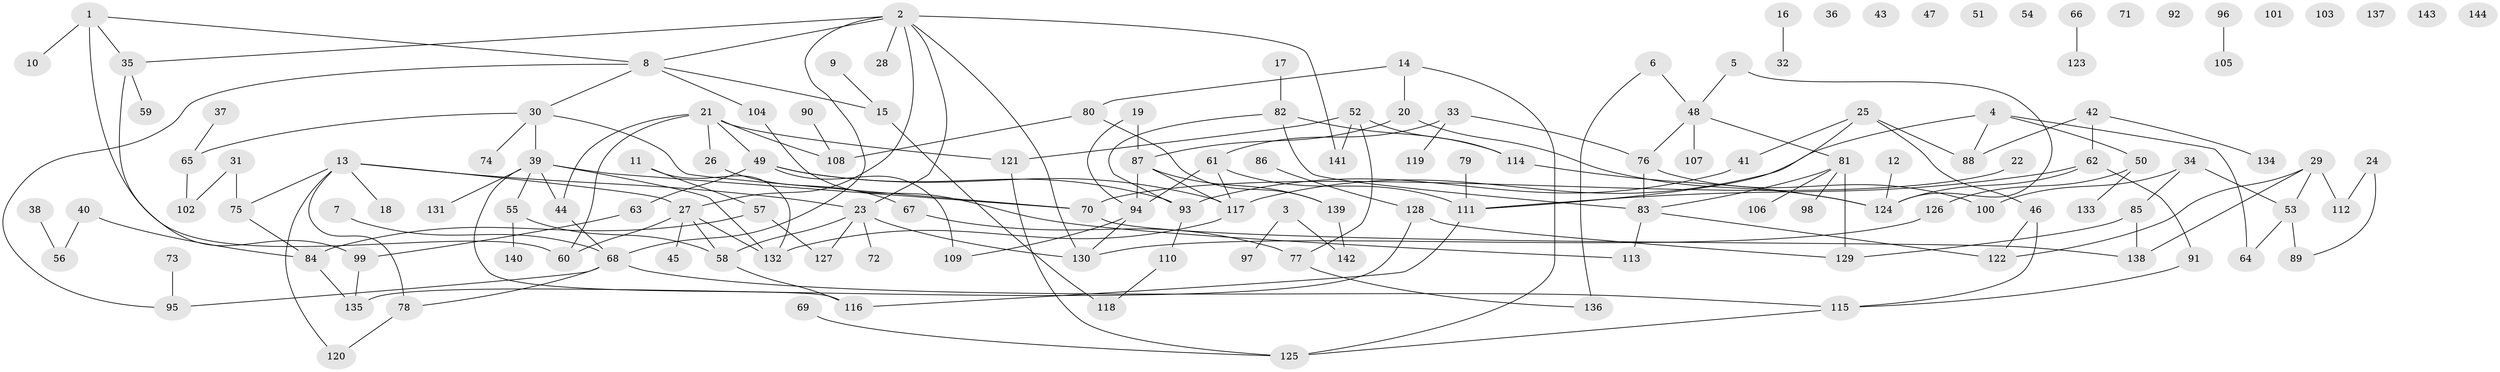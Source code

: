 // coarse degree distribution, {1: 0.2631578947368421, 0: 0.2631578947368421, 7: 0.07017543859649122, 6: 0.03508771929824561, 3: 0.05263157894736842, 2: 0.15789473684210525, 8: 0.017543859649122806, 5: 0.07017543859649122, 4: 0.05263157894736842, 12: 0.017543859649122806}
// Generated by graph-tools (version 1.1) at 2025/42/03/04/25 21:42:36]
// undirected, 144 vertices, 182 edges
graph export_dot {
graph [start="1"]
  node [color=gray90,style=filled];
  1;
  2;
  3;
  4;
  5;
  6;
  7;
  8;
  9;
  10;
  11;
  12;
  13;
  14;
  15;
  16;
  17;
  18;
  19;
  20;
  21;
  22;
  23;
  24;
  25;
  26;
  27;
  28;
  29;
  30;
  31;
  32;
  33;
  34;
  35;
  36;
  37;
  38;
  39;
  40;
  41;
  42;
  43;
  44;
  45;
  46;
  47;
  48;
  49;
  50;
  51;
  52;
  53;
  54;
  55;
  56;
  57;
  58;
  59;
  60;
  61;
  62;
  63;
  64;
  65;
  66;
  67;
  68;
  69;
  70;
  71;
  72;
  73;
  74;
  75;
  76;
  77;
  78;
  79;
  80;
  81;
  82;
  83;
  84;
  85;
  86;
  87;
  88;
  89;
  90;
  91;
  92;
  93;
  94;
  95;
  96;
  97;
  98;
  99;
  100;
  101;
  102;
  103;
  104;
  105;
  106;
  107;
  108;
  109;
  110;
  111;
  112;
  113;
  114;
  115;
  116;
  117;
  118;
  119;
  120;
  121;
  122;
  123;
  124;
  125;
  126;
  127;
  128;
  129;
  130;
  131;
  132;
  133;
  134;
  135;
  136;
  137;
  138;
  139;
  140;
  141;
  142;
  143;
  144;
  1 -- 8;
  1 -- 10;
  1 -- 35;
  1 -- 60;
  2 -- 8;
  2 -- 23;
  2 -- 27;
  2 -- 28;
  2 -- 35;
  2 -- 68;
  2 -- 130;
  2 -- 141;
  3 -- 97;
  3 -- 142;
  4 -- 50;
  4 -- 64;
  4 -- 88;
  4 -- 117;
  5 -- 48;
  5 -- 124;
  6 -- 48;
  6 -- 136;
  7 -- 68;
  8 -- 15;
  8 -- 30;
  8 -- 95;
  8 -- 104;
  9 -- 15;
  11 -- 57;
  11 -- 132;
  12 -- 124;
  13 -- 18;
  13 -- 23;
  13 -- 27;
  13 -- 75;
  13 -- 78;
  13 -- 120;
  14 -- 20;
  14 -- 80;
  14 -- 125;
  15 -- 118;
  16 -- 32;
  17 -- 82;
  19 -- 87;
  19 -- 94;
  20 -- 87;
  20 -- 124;
  21 -- 26;
  21 -- 44;
  21 -- 49;
  21 -- 60;
  21 -- 108;
  21 -- 121;
  22 -- 70;
  23 -- 58;
  23 -- 72;
  23 -- 127;
  23 -- 130;
  24 -- 89;
  24 -- 112;
  25 -- 41;
  25 -- 46;
  25 -- 88;
  25 -- 111;
  26 -- 67;
  27 -- 45;
  27 -- 58;
  27 -- 60;
  27 -- 132;
  29 -- 53;
  29 -- 112;
  29 -- 122;
  29 -- 138;
  30 -- 39;
  30 -- 65;
  30 -- 70;
  30 -- 74;
  31 -- 75;
  31 -- 102;
  33 -- 61;
  33 -- 76;
  33 -- 119;
  34 -- 53;
  34 -- 85;
  34 -- 100;
  35 -- 59;
  35 -- 99;
  37 -- 65;
  38 -- 56;
  39 -- 44;
  39 -- 55;
  39 -- 70;
  39 -- 116;
  39 -- 131;
  39 -- 132;
  40 -- 56;
  40 -- 84;
  41 -- 93;
  42 -- 62;
  42 -- 88;
  42 -- 134;
  44 -- 68;
  46 -- 115;
  46 -- 122;
  48 -- 76;
  48 -- 81;
  48 -- 107;
  49 -- 63;
  49 -- 93;
  49 -- 109;
  49 -- 117;
  50 -- 126;
  50 -- 133;
  52 -- 77;
  52 -- 114;
  52 -- 121;
  52 -- 141;
  53 -- 64;
  53 -- 89;
  55 -- 58;
  55 -- 140;
  57 -- 84;
  57 -- 127;
  58 -- 116;
  61 -- 94;
  61 -- 111;
  61 -- 117;
  62 -- 91;
  62 -- 111;
  62 -- 124;
  63 -- 99;
  65 -- 102;
  66 -- 123;
  67 -- 77;
  68 -- 78;
  68 -- 95;
  68 -- 115;
  69 -- 125;
  70 -- 138;
  73 -- 95;
  75 -- 84;
  76 -- 83;
  76 -- 100;
  77 -- 136;
  78 -- 120;
  79 -- 111;
  80 -- 108;
  80 -- 139;
  81 -- 83;
  81 -- 98;
  81 -- 106;
  81 -- 129;
  82 -- 83;
  82 -- 93;
  82 -- 114;
  83 -- 113;
  83 -- 122;
  84 -- 135;
  85 -- 129;
  85 -- 138;
  86 -- 128;
  87 -- 94;
  87 -- 117;
  87 -- 139;
  90 -- 108;
  91 -- 115;
  93 -- 110;
  94 -- 109;
  94 -- 130;
  96 -- 105;
  99 -- 135;
  104 -- 113;
  110 -- 118;
  111 -- 116;
  114 -- 124;
  115 -- 125;
  117 -- 132;
  121 -- 125;
  126 -- 130;
  128 -- 129;
  128 -- 135;
  139 -- 142;
}
